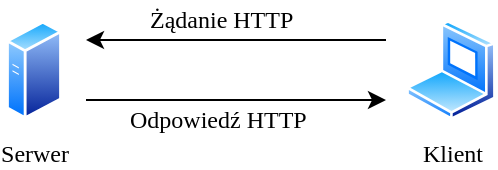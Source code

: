 <mxfile version="12.2.2" type="device" pages="1"><diagram id="LJv-lAdOzA5OS49xSlXG" name="Page-1"><mxGraphModel dx="563" dy="375" grid="1" gridSize="10" guides="1" tooltips="1" connect="1" arrows="1" fold="1" page="1" pageScale="1" pageWidth="827" pageHeight="1169" math="0" shadow="0"><root><mxCell id="0"/><mxCell id="1" parent="0"/><mxCell id="qOo3oKnXpemnFZLfxgaW-4" value="&lt;font face=&quot;Archia&quot;&gt;Serwer&lt;/font&gt;" style="aspect=fixed;perimeter=ellipsePerimeter;html=1;align=center;shadow=0;dashed=0;spacingTop=3;image;image=img/lib/active_directory/generic_server.svg;" vertex="1" parent="1"><mxGeometry x="390" y="110" width="28.0" height="50" as="geometry"/></mxCell><mxCell id="qOo3oKnXpemnFZLfxgaW-5" value="&lt;font face=&quot;Archia&quot;&gt;Klient&lt;/font&gt;" style="aspect=fixed;perimeter=ellipsePerimeter;html=1;align=center;shadow=0;dashed=0;spacingTop=3;image;image=img/lib/active_directory/laptop_client.svg;" vertex="1" parent="1"><mxGeometry x="590" y="110" width="45" height="50" as="geometry"/></mxCell><mxCell id="qOo3oKnXpemnFZLfxgaW-15" value="" style="endArrow=classic;html=1;" edge="1" parent="1"><mxGeometry width="50" height="50" relative="1" as="geometry"><mxPoint x="580" y="120" as="sourcePoint"/><mxPoint x="430" y="120" as="targetPoint"/></mxGeometry></mxCell><mxCell id="qOo3oKnXpemnFZLfxgaW-18" value="" style="endArrow=classic;html=1;" edge="1" parent="1"><mxGeometry width="50" height="50" relative="1" as="geometry"><mxPoint x="430" y="150" as="sourcePoint"/><mxPoint x="580" y="150" as="targetPoint"/></mxGeometry></mxCell><mxCell id="qOo3oKnXpemnFZLfxgaW-19" value="&lt;font face=&quot;Archia&quot;&gt;Odpowiedź HTTP&lt;/font&gt;" style="text;html=1;resizable=0;points=[];autosize=1;align=left;verticalAlign=top;spacingTop=-4;" vertex="1" parent="1"><mxGeometry x="450" y="150" width="120" height="20" as="geometry"/></mxCell><mxCell id="qOo3oKnXpemnFZLfxgaW-20" value="&lt;font face=&quot;Archia&quot;&gt;Żądanie HTTP&lt;/font&gt;" style="text;html=1;resizable=0;points=[];autosize=1;align=left;verticalAlign=top;spacingTop=-4;" vertex="1" parent="1"><mxGeometry x="460" y="100" width="100" height="20" as="geometry"/></mxCell></root></mxGraphModel></diagram></mxfile>
